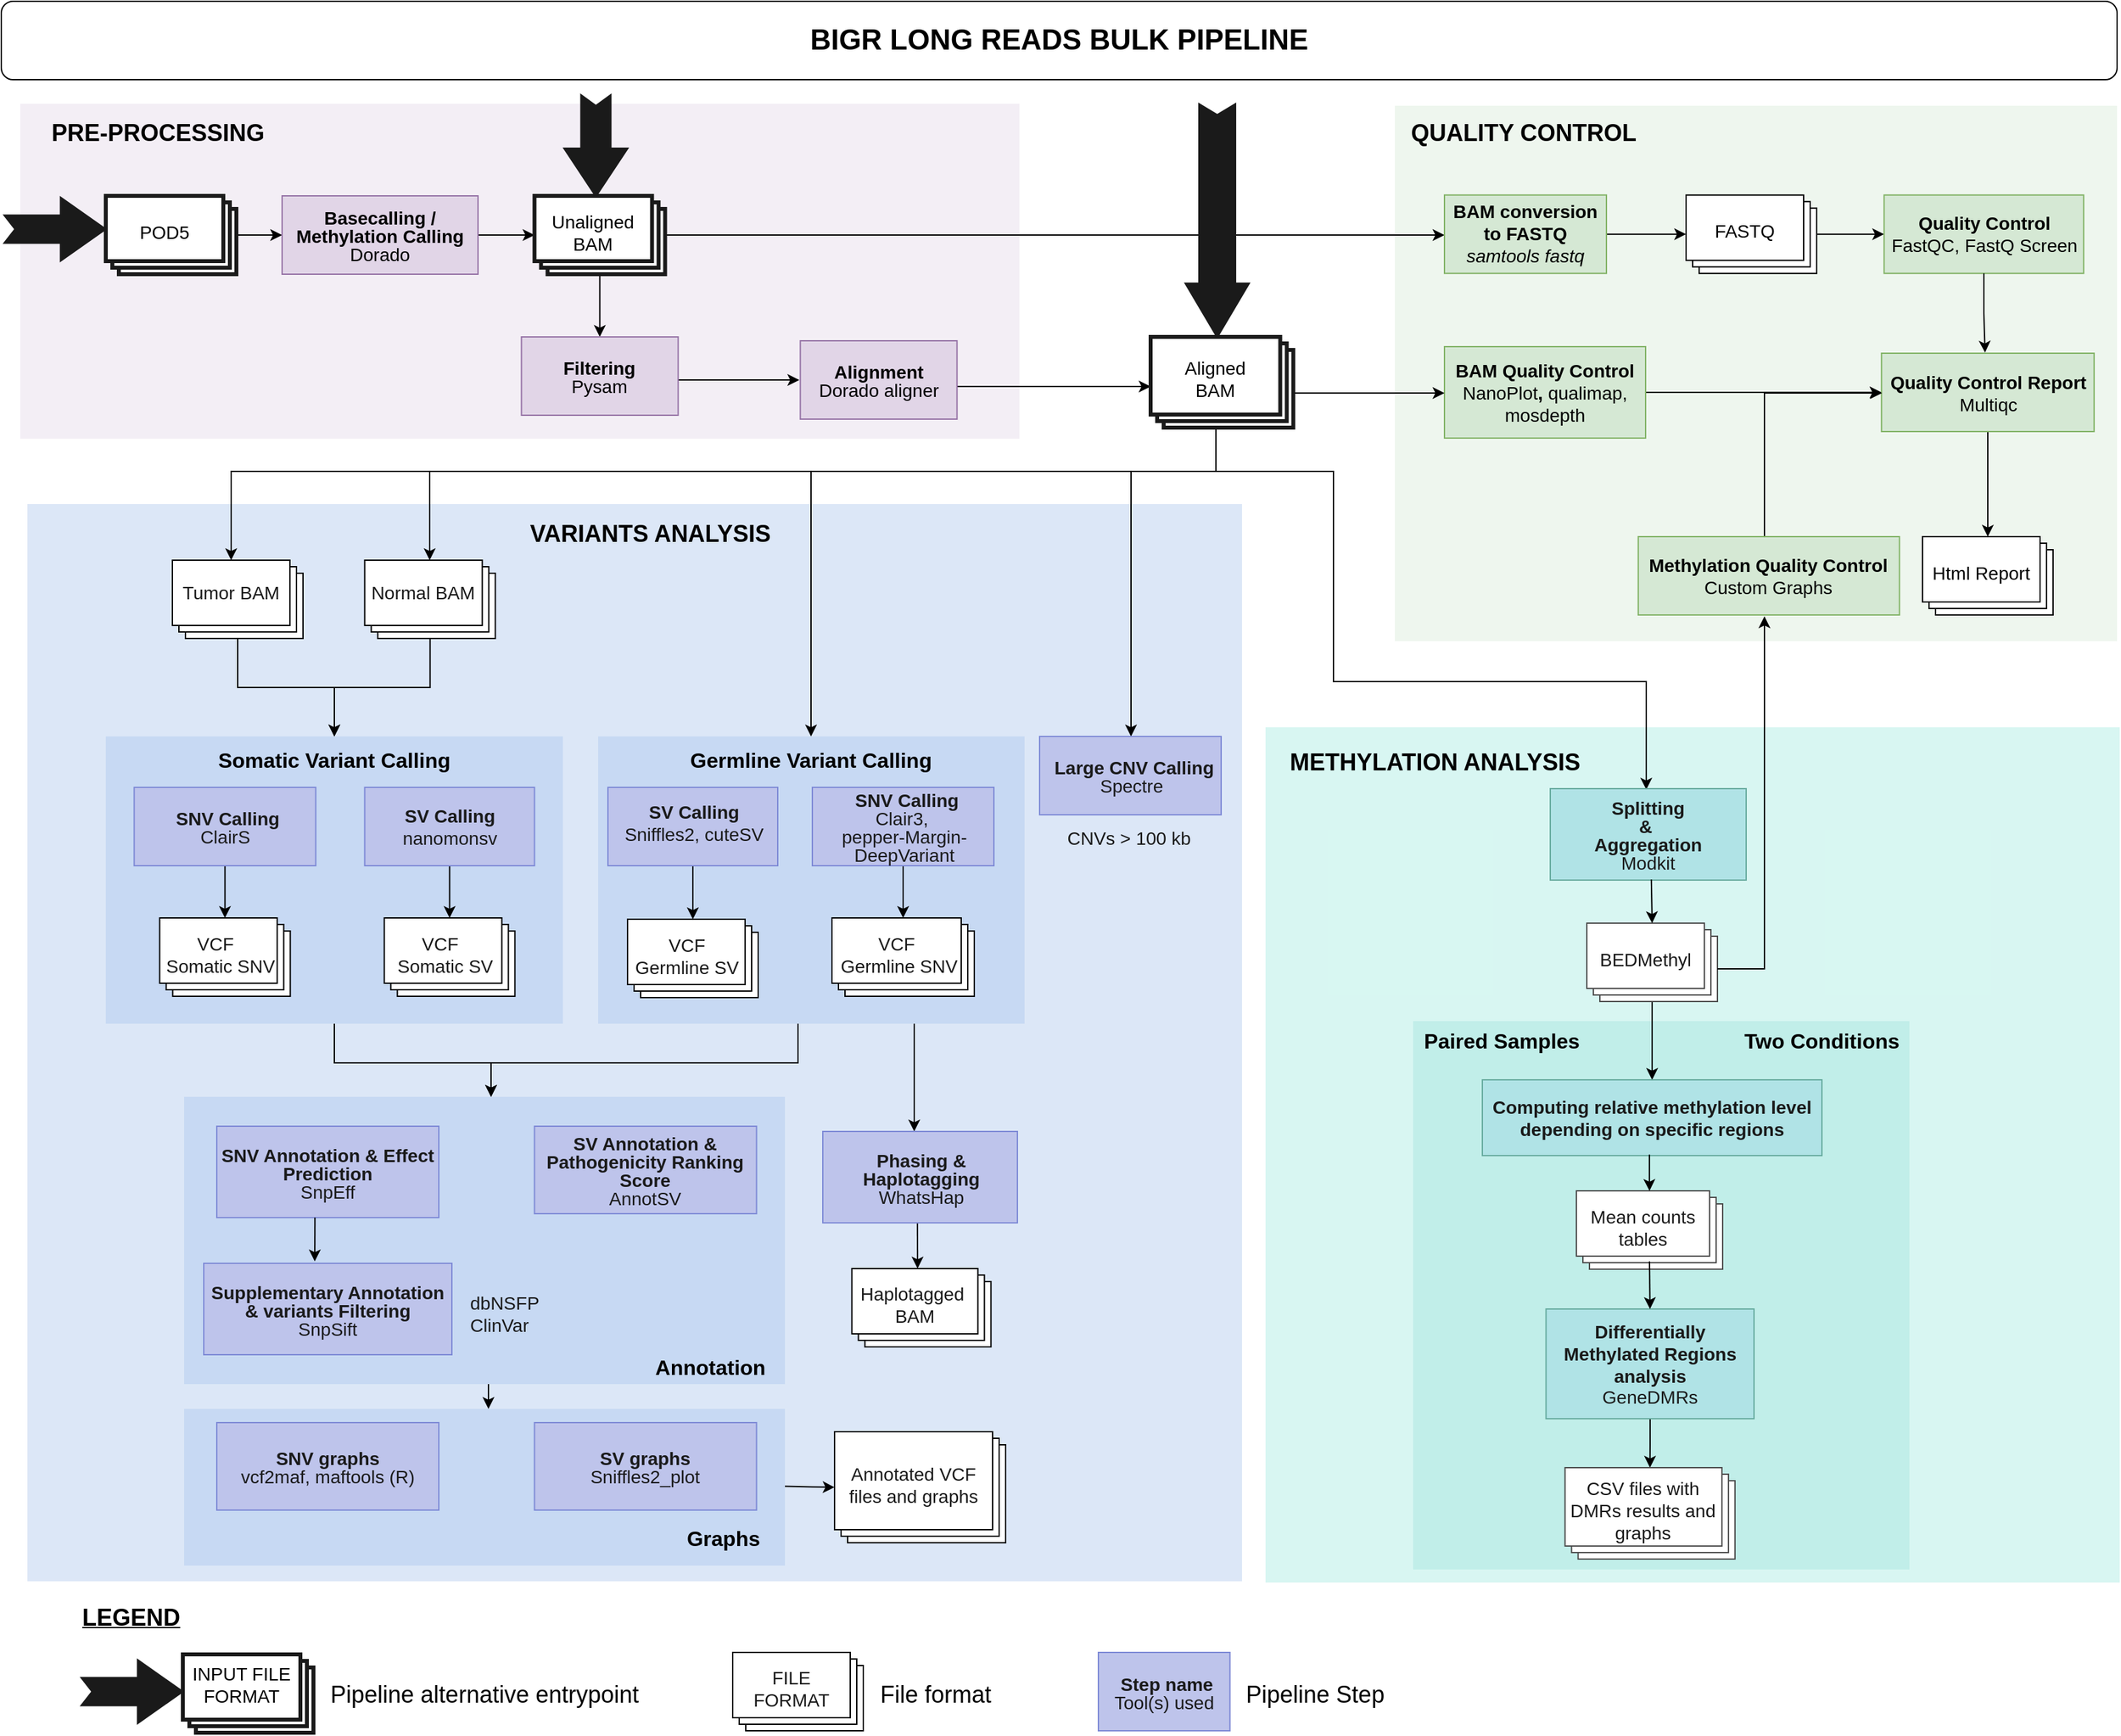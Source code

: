 <mxfile version="24.6.1" type="device">
  <diagram name="Page-1" id="v5BT3ppc99lddjZmeo0E">
    <mxGraphModel dx="2000" dy="1324" grid="1" gridSize="10" guides="1" tooltips="1" connect="1" arrows="1" fold="1" page="1" pageScale="1" pageWidth="827" pageHeight="1169" math="0" shadow="0">
      <root>
        <mxCell id="0" />
        <mxCell id="1" parent="0" />
        <mxCell id="f5diOmF-kt-5KAbiULR1-1" value="" style="rounded=0;whiteSpace=wrap;html=1;labelBackgroundColor=#D5E8D4;labelBorderColor=none;fillColor=#e1d5e7;strokeColor=none;fillStyle=solid;opacity=40;glass=0;shadow=0;fontSize=14;movable=1;resizable=1;rotatable=1;deletable=1;editable=1;locked=0;connectable=1;rotation=-90;" parent="1" vertex="1">
          <mxGeometry x="468.72" y="-145.77" width="256.6" height="765.04" as="geometry" />
        </mxCell>
        <mxCell id="f5diOmF-kt-5KAbiULR1-2" value="" style="rounded=0;whiteSpace=wrap;html=1;labelBackgroundColor=#D5E8D4;labelBorderColor=none;fillColor=#d5e8d4;strokeColor=none;fillStyle=solid;opacity=40;glass=0;shadow=0;fontSize=14;movable=1;resizable=1;rotatable=1;deletable=1;editable=1;locked=0;connectable=1;" parent="1" vertex="1">
          <mxGeometry x="1267" y="110" width="553" height="410" as="geometry" />
        </mxCell>
        <mxCell id="f5diOmF-kt-5KAbiULR1-3" value="" style="rounded=0;whiteSpace=wrap;html=1;labelBackgroundColor=#D5E8D4;labelBorderColor=none;fillColor=#b1eee5ff;gradientColor=none;strokeColor=none;fillStyle=solid;opacity=50;glass=0;shadow=0;fontSize=14;movable=1;resizable=1;rotatable=1;deletable=1;editable=1;locked=0;connectable=1;" parent="1" vertex="1">
          <mxGeometry x="1168" y="586" width="654" height="655" as="geometry" />
        </mxCell>
        <mxCell id="f5diOmF-kt-5KAbiULR1-4" value="" style="rounded=0;whiteSpace=wrap;html=1;labelBackgroundColor=#D5E8D4;labelBorderColor=none;fillColor=#9DE0D9;gradientColor=none;strokeColor=none;fillStyle=solid;opacity=40;glass=0;shadow=0;fontSize=14;movable=1;resizable=1;rotatable=1;deletable=1;editable=1;locked=0;connectable=1;" parent="1" vertex="1">
          <mxGeometry x="1281" y="811" width="380" height="420" as="geometry" />
        </mxCell>
        <mxCell id="f5diOmF-kt-5KAbiULR1-5" value="" style="rounded=0;whiteSpace=wrap;html=1;labelBackgroundColor=#D5E8D4;labelBorderColor=none;fillColor=#A9C4EB;gradientColor=none;strokeColor=none;fillStyle=solid;opacity=40;glass=0;shadow=0;fontSize=14;movable=1;resizable=1;rotatable=1;deletable=1;editable=1;locked=0;connectable=1;" parent="1" vertex="1">
          <mxGeometry x="220" y="415" width="930" height="825" as="geometry" />
        </mxCell>
        <mxCell id="f5diOmF-kt-5KAbiULR1-6" value="" style="edgeStyle=orthogonalEdgeStyle;rounded=0;orthogonalLoop=1;jettySize=auto;html=1;entryX=0.5;entryY=0;entryDx=0;entryDy=0;" parent="1" edge="1">
          <mxGeometry relative="1" as="geometry">
            <mxPoint x="573.0" y="1108" as="targetPoint" />
            <mxPoint x="573.0" y="1089" as="sourcePoint" />
          </mxGeometry>
        </mxCell>
        <mxCell id="f5diOmF-kt-5KAbiULR1-7" value="" style="rounded=0;whiteSpace=wrap;html=1;labelBackgroundColor=#D5E8D4;labelBorderColor=none;fillColor=#A9C4EB;gradientColor=none;strokeColor=none;fillStyle=solid;opacity=40;glass=0;shadow=0;fontSize=14;movable=1;resizable=1;rotatable=1;deletable=1;editable=1;locked=0;connectable=1;" parent="1" vertex="1">
          <mxGeometry x="340" y="869" width="460" height="220" as="geometry" />
        </mxCell>
        <mxCell id="f5diOmF-kt-5KAbiULR1-8" value="" style="edgeStyle=orthogonalEdgeStyle;rounded=0;orthogonalLoop=1;jettySize=auto;html=1;" parent="1" source="f5diOmF-kt-5KAbiULR1-10" target="f5diOmF-kt-5KAbiULR1-7" edge="1">
          <mxGeometry relative="1" as="geometry">
            <Array as="points">
              <mxPoint x="810" y="843" />
              <mxPoint x="575" y="843" />
            </Array>
          </mxGeometry>
        </mxCell>
        <mxCell id="f5diOmF-kt-5KAbiULR1-9" value="" style="edgeStyle=orthogonalEdgeStyle;rounded=0;orthogonalLoop=1;jettySize=auto;html=1;" parent="1" edge="1">
          <mxGeometry relative="1" as="geometry">
            <Array as="points">
              <mxPoint x="899" y="873" />
              <mxPoint x="899" y="873" />
            </Array>
            <mxPoint x="899.0" y="813" as="sourcePoint" />
            <mxPoint x="899.0" y="895.5" as="targetPoint" />
          </mxGeometry>
        </mxCell>
        <mxCell id="f5diOmF-kt-5KAbiULR1-10" value="" style="rounded=0;whiteSpace=wrap;html=1;labelBackgroundColor=#D5E8D4;labelBorderColor=none;fillColor=#A9C4EB;gradientColor=none;strokeColor=none;fillStyle=solid;opacity=40;glass=0;shadow=0;fontSize=14;movable=1;resizable=1;rotatable=1;deletable=1;editable=1;locked=0;connectable=1;" parent="1" vertex="1">
          <mxGeometry x="657" y="593" width="326.5" height="220" as="geometry" />
        </mxCell>
        <mxCell id="f5diOmF-kt-5KAbiULR1-11" value="" style="edgeStyle=orthogonalEdgeStyle;rounded=0;orthogonalLoop=1;jettySize=auto;html=1;" parent="1" source="f5diOmF-kt-5KAbiULR1-12" target="f5diOmF-kt-5KAbiULR1-7" edge="1">
          <mxGeometry relative="1" as="geometry">
            <Array as="points">
              <mxPoint x="455" y="843" />
              <mxPoint x="575" y="843" />
            </Array>
          </mxGeometry>
        </mxCell>
        <mxCell id="f5diOmF-kt-5KAbiULR1-12" value="" style="rounded=0;whiteSpace=wrap;html=1;labelBackgroundColor=#D5E8D4;labelBorderColor=none;fillColor=#A9C4EB;gradientColor=none;strokeColor=none;fillStyle=solid;opacity=40;glass=0;shadow=0;fontSize=14;movable=1;resizable=1;rotatable=1;deletable=1;editable=1;locked=0;connectable=1;" parent="1" vertex="1">
          <mxGeometry x="280" y="593" width="350" height="220" as="geometry" />
        </mxCell>
        <mxCell id="f5diOmF-kt-5KAbiULR1-13" value="" style="edgeStyle=orthogonalEdgeStyle;rounded=0;orthogonalLoop=1;jettySize=auto;html=1;" parent="1" source="f5diOmF-kt-5KAbiULR1-14" target="f5diOmF-kt-5KAbiULR1-18" edge="1">
          <mxGeometry relative="1" as="geometry" />
        </mxCell>
        <mxCell id="f5diOmF-kt-5KAbiULR1-14" value="&lt;div style=&quot;line-height: 100%; font-size: 14px;&quot;&gt;&lt;b style=&quot;font-size: 14px;&quot;&gt;&amp;nbsp;&lt;/b&gt;&lt;b style=&quot;background-color: initial; font-size: 14px;&quot;&gt;SNV Calling&lt;/b&gt;&lt;/div&gt;&lt;div style=&quot;line-height: 100%; font-size: 14px;&quot;&gt;Clair3,&amp;nbsp;&lt;/div&gt;&lt;div style=&quot;line-height: 100%; font-size: 14px;&quot;&gt;pepper-Margin-&lt;/div&gt;&lt;div style=&quot;line-height: 100%; font-size: 14px;&quot;&gt;DeepVariant&lt;/div&gt;" style="verticalLabelPosition=middle;verticalAlign=middle;html=1;shape=mxgraph.basic.rect;fillColor2=none;strokeWidth=1;size=20;indent=65.78;align=center;fontStyle=0;labelPosition=center;horizontal=1;spacing=0;spacingTop=0;fillColor=#BEC4EB;strokeColor=#7E8AD6;gradientColor=none;spacingBottom=0;fontColor=#1A1A1A;spacingLeft=0;spacingRight=0;fontSize=14;" parent="1" vertex="1">
          <mxGeometry x="821" y="632" width="139" height="60" as="geometry" />
        </mxCell>
        <mxCell id="f5diOmF-kt-5KAbiULR1-15" value="" style="edgeStyle=orthogonalEdgeStyle;rounded=0;orthogonalLoop=1;jettySize=auto;html=1;" parent="1" source="f5diOmF-kt-5KAbiULR1-16" target="f5diOmF-kt-5KAbiULR1-65" edge="1">
          <mxGeometry relative="1" as="geometry" />
        </mxCell>
        <mxCell id="f5diOmF-kt-5KAbiULR1-16" value="&lt;b style=&quot;font-size: 14px;&quot;&gt;SV Calling&lt;/b&gt;&lt;br style=&quot;font-size: 14px;&quot;&gt;&lt;div style=&quot;font-size: 14px;&quot;&gt;Sniffles2, cuteSV&lt;br style=&quot;font-size: 14px;&quot;&gt;&lt;/div&gt;&lt;p style=&quot;line-height: 120%; font-size: 14px;&quot;&gt;&lt;br style=&quot;font-size: 14px;&quot;&gt;&lt;/p&gt;" style="verticalLabelPosition=middle;verticalAlign=middle;html=1;shape=mxgraph.basic.rect;fillColor2=none;strokeWidth=1;size=20;indent=5;align=center;fontStyle=0;labelPosition=center;horizontal=1;spacing=2;spacingTop=40;fillColor=#BEC4EB;strokeColor=#7E8AD6;gradientColor=none;fontColor=#1A1A1A;fontSize=14;" parent="1" vertex="1">
          <mxGeometry x="664.5" y="632" width="130" height="60" as="geometry" />
        </mxCell>
        <mxCell id="SGbcWbmZrclR2duvIvgP-24" value="" style="edgeStyle=orthogonalEdgeStyle;rounded=0;orthogonalLoop=1;jettySize=auto;html=1;" edge="1" parent="1" source="f5diOmF-kt-5KAbiULR1-17" target="f5diOmF-kt-5KAbiULR1-118">
          <mxGeometry relative="1" as="geometry" />
        </mxCell>
        <mxCell id="f5diOmF-kt-5KAbiULR1-17" value="&lt;div style=&quot;line-height: 120%; font-size: 14px;&quot; align=&quot;center&quot;&gt;&lt;b style=&quot;font-size: 14px;&quot;&gt;BAM Quality Control &lt;/b&gt;&lt;span style=&quot;font-size: 14px;&quot;&gt;NanoPlot&lt;/span&gt;&lt;b style=&quot;font-size: 14px;&quot;&gt;,&amp;nbsp;&lt;/b&gt;&lt;span style=&quot;background-color: initial;&quot;&gt;qualimap,&lt;/span&gt;&lt;/div&gt;&lt;div style=&quot;line-height: 120%; font-size: 14px;&quot; align=&quot;center&quot;&gt;&lt;span style=&quot;background-color: initial;&quot;&gt;mosdepth&lt;/span&gt;&lt;/div&gt;" style="whiteSpace=wrap;html=1;spacing=0;spacingBottom=0;spacingRight=0;fillColor=#d5e8d4;align=center;strokeColor=#82b366;fontSize=14;" parent="1" vertex="1">
          <mxGeometry x="1305" y="294.5" width="154" height="70" as="geometry" />
        </mxCell>
        <mxCell id="f5diOmF-kt-5KAbiULR1-18" value="&amp;nbsp;VCF&amp;nbsp; &amp;nbsp;Germline SNV" style="verticalLabelPosition=middle;verticalAlign=middle;html=1;shape=mxgraph.basic.layered_rect;dx=10;outlineConnect=0;whiteSpace=wrap;labelPosition=center;align=center;spacing=2;spacingBottom=5;spacingRight=10;fontColor=#1A1A1A;fontSize=14;" parent="1" vertex="1">
          <mxGeometry x="836" y="732" width="109" height="60" as="geometry" />
        </mxCell>
        <mxCell id="f5diOmF-kt-5KAbiULR1-19" value="" style="edgeStyle=orthogonalEdgeStyle;rounded=0;orthogonalLoop=1;jettySize=auto;html=1;" parent="1" source="f5diOmF-kt-5KAbiULR1-20" target="f5diOmF-kt-5KAbiULR1-51" edge="1">
          <mxGeometry relative="1" as="geometry" />
        </mxCell>
        <mxCell id="f5diOmF-kt-5KAbiULR1-20" value="FASTQ" style="verticalLabelPosition=middle;verticalAlign=middle;html=1;shape=mxgraph.basic.layered_rect;dx=10;outlineConnect=0;whiteSpace=wrap;labelPosition=center;align=center;spacing=2;spacingBottom=5;spacingRight=10;fontSize=14;" parent="1" vertex="1">
          <mxGeometry x="1490" y="178.35" width="100" height="60" as="geometry" />
        </mxCell>
        <mxCell id="f5diOmF-kt-5KAbiULR1-21" value="" style="edgeStyle=orthogonalEdgeStyle;rounded=0;orthogonalLoop=1;jettySize=auto;html=1;" parent="1" source="f5diOmF-kt-5KAbiULR1-22" target="f5diOmF-kt-5KAbiULR1-24" edge="1">
          <mxGeometry relative="1" as="geometry" />
        </mxCell>
        <mxCell id="f5diOmF-kt-5KAbiULR1-22" value="POD5" style="verticalLabelPosition=middle;verticalAlign=middle;html=1;shape=mxgraph.basic.layered_rect;dx=10;outlineConnect=0;whiteSpace=wrap;labelPosition=center;align=center;spacing=2;spacingBottom=5;spacingRight=10;fontSize=14;strokeColor=#1A1A1A;strokeWidth=3;" parent="1" vertex="1">
          <mxGeometry x="280" y="179" width="100" height="60" as="geometry" />
        </mxCell>
        <mxCell id="f5diOmF-kt-5KAbiULR1-23" value="" style="edgeStyle=orthogonalEdgeStyle;rounded=0;orthogonalLoop=1;jettySize=auto;html=1;fontColor=#1A1A1A;fontSize=14;" parent="1" source="f5diOmF-kt-5KAbiULR1-24" target="f5diOmF-kt-5KAbiULR1-26" edge="1">
          <mxGeometry relative="1" as="geometry" />
        </mxCell>
        <mxCell id="f5diOmF-kt-5KAbiULR1-24" value="&lt;div style=&quot;line-height: 100%; font-size: 14px;&quot;&gt;&lt;b style=&quot;font-size: 14px;&quot;&gt;Basecalling / Methylation Calling&lt;/b&gt;&lt;/div&gt;&lt;div style=&quot;line-height: 100%; font-size: 14px;&quot;&gt;Dorado&lt;/div&gt;" style="whiteSpace=wrap;html=1;spacing=0;spacingBottom=0;spacingRight=0;fillColor=#e1d5e7;align=center;strokeColor=#9673a6;fontSize=14;" parent="1" vertex="1">
          <mxGeometry x="415" y="179" width="150" height="60" as="geometry" />
        </mxCell>
        <mxCell id="f5diOmF-kt-5KAbiULR1-25" value="" style="edgeStyle=orthogonalEdgeStyle;rounded=0;orthogonalLoop=1;jettySize=auto;html=1;fontColor=#1A1A1A;fontSize=14;" parent="1" source="f5diOmF-kt-5KAbiULR1-26" target="f5diOmF-kt-5KAbiULR1-28" edge="1">
          <mxGeometry relative="1" as="geometry" />
        </mxCell>
        <mxCell id="SGbcWbmZrclR2duvIvgP-34" value="" style="edgeStyle=orthogonalEdgeStyle;rounded=0;orthogonalLoop=1;jettySize=auto;html=1;" edge="1" parent="1" source="f5diOmF-kt-5KAbiULR1-26" target="f5diOmF-kt-5KAbiULR1-79">
          <mxGeometry relative="1" as="geometry">
            <Array as="points">
              <mxPoint x="1140" y="209" />
              <mxPoint x="1140" y="209" />
            </Array>
          </mxGeometry>
        </mxCell>
        <mxCell id="f5diOmF-kt-5KAbiULR1-26" value="Unaligned BAM" style="verticalLabelPosition=middle;verticalAlign=middle;html=1;shape=mxgraph.basic.layered_rect;dx=10;outlineConnect=0;whiteSpace=wrap;labelPosition=center;align=center;spacing=2;spacingBottom=5;spacingRight=10;fontSize=14;strokeColor=#1A1A1A;strokeWidth=3;" parent="1" vertex="1">
          <mxGeometry x="608.25" y="179" width="100" height="60" as="geometry" />
        </mxCell>
        <mxCell id="f5diOmF-kt-5KAbiULR1-27" value="" style="edgeStyle=orthogonalEdgeStyle;rounded=0;orthogonalLoop=1;jettySize=auto;html=1;fontSize=14;" parent="1" source="f5diOmF-kt-5KAbiULR1-28" target="f5diOmF-kt-5KAbiULR1-48" edge="1">
          <mxGeometry relative="1" as="geometry">
            <Array as="points">
              <mxPoint x="811" y="320" />
            </Array>
          </mxGeometry>
        </mxCell>
        <mxCell id="f5diOmF-kt-5KAbiULR1-28" value="&lt;div style=&quot;line-height: 100%; font-size: 14px;&quot;&gt;&lt;b style=&quot;font-size: 14px;&quot;&gt;Filtering&lt;/b&gt;&lt;/div&gt;&lt;div style=&quot;line-height: 100%; font-size: 14px;&quot;&gt;Pysam&lt;/div&gt;" style="whiteSpace=wrap;html=1;spacing=0;spacingBottom=0;spacingRight=0;fillColor=#e1d5e7;align=center;strokeColor=#9673a6;fontSize=14;" parent="1" vertex="1">
          <mxGeometry x="598.25" y="287" width="120" height="60" as="geometry" />
        </mxCell>
        <mxCell id="f5diOmF-kt-5KAbiULR1-29" value="" style="edgeStyle=orthogonalEdgeStyle;rounded=0;orthogonalLoop=1;jettySize=auto;html=1;fontColor=#1A1A1A;fontSize=14;entryX=0.49;entryY=0.01;entryDx=0;entryDy=0;entryPerimeter=0;exitX=0;exitY=0;exitDx=59.625;exitDy=69.5;exitPerimeter=0;" parent="1" source="f5diOmF-kt-5KAbiULR1-87" target="f5diOmF-kt-5KAbiULR1-101" edge="1">
          <mxGeometry relative="1" as="geometry">
            <Array as="points">
              <mxPoint x="1130" y="356" />
              <mxPoint x="1130" y="390" />
              <mxPoint x="1220" y="390" />
              <mxPoint x="1220" y="551" />
              <mxPoint x="1460" y="551" />
            </Array>
            <mxPoint x="1598" y="632" as="targetPoint" />
            <mxPoint x="1188" y="381" as="sourcePoint" />
          </mxGeometry>
        </mxCell>
        <mxCell id="f5diOmF-kt-5KAbiULR1-31" value="" style="edgeStyle=orthogonalEdgeStyle;rounded=0;orthogonalLoop=1;jettySize=auto;html=1;" parent="1" target="f5diOmF-kt-5KAbiULR1-10" edge="1">
          <mxGeometry relative="1" as="geometry">
            <Array as="points">
              <mxPoint x="1130" y="351" />
              <mxPoint x="1130" y="390" />
              <mxPoint x="820" y="390" />
            </Array>
            <mxPoint x="1140.75" y="351" as="sourcePoint" />
          </mxGeometry>
        </mxCell>
        <mxCell id="f5diOmF-kt-5KAbiULR1-32" value="" style="edgeStyle=orthogonalEdgeStyle;rounded=0;orthogonalLoop=1;jettySize=auto;html=1;" parent="1" target="f5diOmF-kt-5KAbiULR1-62" edge="1">
          <mxGeometry relative="1" as="geometry">
            <Array as="points">
              <mxPoint x="1130" y="351" />
              <mxPoint x="1130" y="390" />
              <mxPoint x="528" y="390" />
            </Array>
            <mxPoint x="1140.75" y="351" as="sourcePoint" />
          </mxGeometry>
        </mxCell>
        <mxCell id="f5diOmF-kt-5KAbiULR1-33" value="" style="edgeStyle=orthogonalEdgeStyle;rounded=0;orthogonalLoop=1;jettySize=auto;html=1;entryX=0;entryY=0;entryDx=45;entryDy=0;entryPerimeter=0;" parent="1" target="f5diOmF-kt-5KAbiULR1-60" edge="1">
          <mxGeometry relative="1" as="geometry">
            <mxPoint x="1140.75" y="351" as="sourcePoint" />
            <mxPoint x="360" y="451" as="targetPoint" />
            <Array as="points">
              <mxPoint x="1130" y="351" />
              <mxPoint x="1130" y="390" />
              <mxPoint x="376" y="390" />
            </Array>
          </mxGeometry>
        </mxCell>
        <mxCell id="f5diOmF-kt-5KAbiULR1-34" value="" style="edgeStyle=orthogonalEdgeStyle;rounded=0;orthogonalLoop=1;jettySize=auto;html=1;" parent="1" target="f5diOmF-kt-5KAbiULR1-73" edge="1">
          <mxGeometry relative="1" as="geometry">
            <Array as="points">
              <mxPoint x="1130" y="351" />
              <mxPoint x="1130" y="390" />
              <mxPoint x="1065" y="390" />
            </Array>
            <mxPoint x="1140.75" y="351" as="sourcePoint" />
          </mxGeometry>
        </mxCell>
        <mxCell id="f5diOmF-kt-5KAbiULR1-43" value="METHYLATION ANALYSIS" style="text;html=1;strokeColor=none;fillColor=none;align=right;verticalAlign=middle;whiteSpace=wrap;rounded=0;fontSize=18;fontStyle=1" parent="1" vertex="1">
          <mxGeometry x="1175" y="598" width="236.25" height="30" as="geometry" />
        </mxCell>
        <mxCell id="f5diOmF-kt-5KAbiULR1-44" value="&lt;span style=&quot;color: rgb(0, 0, 0); font-family: Helvetica; font-size: 18px; font-style: normal; font-variant-ligatures: normal; font-variant-caps: normal; font-weight: 700; letter-spacing: normal; orphans: 2; text-indent: 0px; text-transform: none; widows: 2; word-spacing: 0px; -webkit-text-stroke-width: 0px; text-decoration-thickness: initial; text-decoration-style: initial; text-decoration-color: initial; float: none; display: inline !important;&quot;&gt;VARIANTS ANALYSIS&lt;/span&gt;" style="text;whiteSpace=wrap;html=1;fontSize=18;align=center;labelBackgroundColor=none;" parent="1" vertex="1">
          <mxGeometry x="592" y="421" width="210" height="30" as="geometry" />
        </mxCell>
        <mxCell id="f5diOmF-kt-5KAbiULR1-46" value="&lt;div style=&quot;line-height: 100%; font-size: 14px;&quot;&gt;&lt;b style=&quot;background-color: initial; font-size: 14px;&quot;&gt;SNV Annotation &amp;amp; Effect Prediction&lt;/b&gt;&lt;/div&gt;&lt;div style=&quot;line-height: 100%; font-size: 14px;&quot;&gt;SnpEff&lt;/div&gt;" style="verticalLabelPosition=middle;verticalAlign=middle;html=1;shape=mxgraph.basic.rect;fillColor2=none;strokeWidth=1;size=20;indent=65.78;align=center;fontStyle=0;labelPosition=center;horizontal=1;spacing=0;spacingTop=0;fillColor=#BEC4EB;strokeColor=#7E8AD6;gradientColor=none;spacingBottom=0;fontColor=#1A1A1A;fontSize=14;whiteSpace=wrap;" parent="1" vertex="1">
          <mxGeometry x="365" y="891.5" width="170" height="70" as="geometry" />
        </mxCell>
        <mxCell id="SGbcWbmZrclR2duvIvgP-31" value="" style="edgeStyle=orthogonalEdgeStyle;rounded=0;orthogonalLoop=1;jettySize=auto;html=1;" edge="1" parent="1" source="f5diOmF-kt-5KAbiULR1-48" target="f5diOmF-kt-5KAbiULR1-87">
          <mxGeometry relative="1" as="geometry">
            <Array as="points">
              <mxPoint x="1070" y="325" />
              <mxPoint x="1070" y="325" />
            </Array>
          </mxGeometry>
        </mxCell>
        <mxCell id="f5diOmF-kt-5KAbiULR1-48" value="&lt;div style=&quot;line-height: 100%; font-size: 14px;&quot;&gt;&lt;div style=&quot;line-height: 14px;&quot;&gt;&lt;b&gt;Alignment&lt;/b&gt;&lt;/div&gt;&lt;div style=&quot;line-height: 14px;&quot;&gt;Dorado aligner&lt;/div&gt;&lt;/div&gt;" style="whiteSpace=wrap;html=1;spacing=0;spacingBottom=0;spacingRight=0;fillColor=#e1d5e7;align=center;strokeColor=#9673a6;fontSize=14;" parent="1" vertex="1">
          <mxGeometry x="811.77" y="290" width="120" height="60" as="geometry" />
        </mxCell>
        <mxCell id="f5diOmF-kt-5KAbiULR1-49" value="" style="edgeStyle=orthogonalEdgeStyle;rounded=0;orthogonalLoop=1;jettySize=auto;html=1;" parent="1" edge="1">
          <mxGeometry relative="1" as="geometry">
            <mxPoint x="901.455" y="965.5" as="sourcePoint" />
            <mxPoint x="901.565" y="1000.5" as="targetPoint" />
          </mxGeometry>
        </mxCell>
        <mxCell id="f5diOmF-kt-5KAbiULR1-50" value="&lt;div style=&quot;line-height: 100%; font-size: 14px;&quot;&gt;&lt;b style=&quot;font-size: 14px;&quot;&gt;Phasing &amp;amp;&lt;/b&gt;&lt;/div&gt;&lt;div style=&quot;line-height: 100%; font-size: 14px;&quot;&gt;&lt;b style=&quot;background-color: initial;&quot;&gt;Haplotagging&lt;/b&gt;&lt;/div&gt;&lt;div style=&quot;line-height: 100%; font-size: 14px;&quot;&gt;WhatsHap&lt;/div&gt;" style="verticalLabelPosition=middle;verticalAlign=middle;html=1;shape=mxgraph.basic.rect;fillColor2=none;strokeWidth=1;size=0;indent=65.78;align=center;fontStyle=0;labelPosition=center;horizontal=1;spacing=0;spacingTop=0;fillColor=#BEC4EB;strokeColor=#7E8AD6;gradientColor=none;spacingBottom=0;fontColor=#1A1A1A;spacingLeft=0;spacingRight=0;fontSize=14;" parent="1" vertex="1">
          <mxGeometry x="829" y="895.5" width="149" height="70" as="geometry" />
        </mxCell>
        <mxCell id="f5diOmF-kt-5KAbiULR1-51" value="&lt;div style=&quot;line-height: 120%; font-size: 14px;&quot; align=&quot;center&quot;&gt;&lt;b style=&quot;font-size: 14px;&quot;&gt;Quality Control&lt;/b&gt;&lt;/div&gt;&lt;div style=&quot;line-height: 120%; font-size: 14px;&quot; align=&quot;center&quot;&gt;FastQC, FastQ Screen&lt;/div&gt;" style="whiteSpace=wrap;html=1;spacing=0;spacingBottom=0;spacingRight=0;fillColor=#d5e8d4;align=center;strokeColor=#82b366;fontSize=14;" parent="1" vertex="1">
          <mxGeometry x="1641.63" y="178.35" width="152.75" height="60" as="geometry" />
        </mxCell>
        <mxCell id="f5diOmF-kt-5KAbiULR1-55" value="" style="edgeStyle=orthogonalEdgeStyle;rounded=0;orthogonalLoop=1;jettySize=auto;html=1;" parent="1" source="f5diOmF-kt-5KAbiULR1-56" target="f5diOmF-kt-5KAbiULR1-63" edge="1">
          <mxGeometry relative="1" as="geometry" />
        </mxCell>
        <mxCell id="f5diOmF-kt-5KAbiULR1-56" value="&lt;div style=&quot;line-height: 100%; font-size: 14px;&quot;&gt;&lt;b style=&quot;font-size: 14px;&quot;&gt;&amp;nbsp;&lt;/b&gt;&lt;b style=&quot;background-color: initial; font-size: 14px;&quot;&gt;SNV Calling&lt;/b&gt;&lt;/div&gt;&lt;div style=&quot;line-height: 100%; font-size: 14px;&quot;&gt;ClairS&lt;/div&gt;" style="verticalLabelPosition=middle;verticalAlign=middle;html=1;shape=mxgraph.basic.rect;fillColor2=none;strokeWidth=1;size=20;indent=65.78;align=center;fontStyle=0;labelPosition=center;horizontal=1;spacing=0;spacingTop=0;fillColor=#BEC4EB;strokeColor=#7E8AD6;gradientColor=none;spacingBottom=0;fontColor=#1A1A1A;spacingLeft=0;spacingRight=0;fontSize=14;" parent="1" vertex="1">
          <mxGeometry x="301.75" y="632" width="139" height="60" as="geometry" />
        </mxCell>
        <mxCell id="f5diOmF-kt-5KAbiULR1-57" value="&lt;div style=&quot;line-height: 100%; font-size: 14px;&quot;&gt;&lt;b style=&quot;background-color: initial; font-size: 14px;&quot;&gt;Supplementary Annotation &amp;amp; variants Filtering&lt;/b&gt;&lt;/div&gt;&lt;div style=&quot;line-height: 100%; font-size: 14px;&quot;&gt;SnpSift&lt;/div&gt;" style="verticalLabelPosition=middle;verticalAlign=middle;html=1;shape=mxgraph.basic.rect;fillColor2=none;strokeWidth=1;size=20;indent=65.78;align=center;fontStyle=0;labelPosition=center;horizontal=1;spacing=0;spacingTop=0;fillColor=#BEC4EB;strokeColor=#7E8AD6;gradientColor=none;spacingBottom=0;fontColor=#1A1A1A;fontSize=14;whiteSpace=wrap;" parent="1" vertex="1">
          <mxGeometry x="355" y="996.5" width="190" height="70" as="geometry" />
        </mxCell>
        <mxCell id="f5diOmF-kt-5KAbiULR1-58" value="&lt;div style=&quot;font-size: 14px;&quot;&gt;dbNSFP&lt;br&gt;&lt;/div&gt;&lt;div style=&quot;font-size: 14px;&quot;&gt;ClinVar&lt;/div&gt;" style="text;whiteSpace=wrap;html=1;fontColor=#1A1A1A;fontSize=14;align=left;" parent="1" vertex="1">
          <mxGeometry x="556.5" y="1011.5" width="136" height="40" as="geometry" />
        </mxCell>
        <mxCell id="f5diOmF-kt-5KAbiULR1-59" value="" style="edgeStyle=orthogonalEdgeStyle;rounded=0;orthogonalLoop=1;jettySize=auto;html=1;" parent="1" source="f5diOmF-kt-5KAbiULR1-60" target="f5diOmF-kt-5KAbiULR1-12" edge="1">
          <mxGeometry relative="1" as="geometry" />
        </mxCell>
        <mxCell id="f5diOmF-kt-5KAbiULR1-60" value="Tumor&amp;nbsp;&lt;span style=&quot;background-color: initial;&quot;&gt;BAM&lt;/span&gt;" style="verticalLabelPosition=middle;verticalAlign=middle;html=1;shape=mxgraph.basic.layered_rect;dx=10;outlineConnect=0;whiteSpace=wrap;labelPosition=center;align=center;spacing=2;spacingBottom=10;spacingRight=10;fontColor=#1A1A1A;fontSize=14;" parent="1" vertex="1">
          <mxGeometry x="331" y="458" width="100" height="60" as="geometry" />
        </mxCell>
        <mxCell id="f5diOmF-kt-5KAbiULR1-61" value="" style="edgeStyle=orthogonalEdgeStyle;rounded=0;orthogonalLoop=1;jettySize=auto;html=1;" parent="1" source="f5diOmF-kt-5KAbiULR1-62" target="f5diOmF-kt-5KAbiULR1-12" edge="1">
          <mxGeometry relative="1" as="geometry" />
        </mxCell>
        <mxCell id="f5diOmF-kt-5KAbiULR1-62" value="Normal&amp;nbsp;&lt;span style=&quot;background-color: initial;&quot;&gt;BAM&lt;/span&gt;" style="verticalLabelPosition=middle;verticalAlign=middle;html=1;shape=mxgraph.basic.layered_rect;dx=10;outlineConnect=0;whiteSpace=wrap;labelPosition=center;align=center;spacing=2;spacingBottom=10;spacingRight=10;fontColor=#1A1A1A;fontSize=14;" parent="1" vertex="1">
          <mxGeometry x="478.25" y="458" width="100" height="60" as="geometry" />
        </mxCell>
        <mxCell id="f5diOmF-kt-5KAbiULR1-63" value="VCF&amp;nbsp; &amp;nbsp;Somatic SNV" style="verticalLabelPosition=middle;verticalAlign=middle;html=1;shape=mxgraph.basic.layered_rect;dx=10;outlineConnect=0;whiteSpace=wrap;labelPosition=center;align=center;spacing=2;spacingBottom=5;spacingRight=10;fontColor=#1A1A1A;fontSize=14;" parent="1" vertex="1">
          <mxGeometry x="321.25" y="732" width="100" height="60" as="geometry" />
        </mxCell>
        <mxCell id="f5diOmF-kt-5KAbiULR1-64" value="VCF&amp;nbsp; &amp;nbsp;Somatic SV" style="verticalLabelPosition=middle;verticalAlign=middle;html=1;shape=mxgraph.basic.layered_rect;dx=10;outlineConnect=0;whiteSpace=wrap;labelPosition=center;align=center;spacing=2;spacingBottom=5;spacingRight=10;fontColor=#1A1A1A;fontSize=14;" parent="1" vertex="1">
          <mxGeometry x="493.25" y="732" width="100" height="60" as="geometry" />
        </mxCell>
        <mxCell id="f5diOmF-kt-5KAbiULR1-65" value="VCF Germline SV" style="verticalLabelPosition=middle;verticalAlign=middle;html=1;shape=mxgraph.basic.layered_rect;dx=10;outlineConnect=0;whiteSpace=wrap;labelPosition=center;align=center;spacing=2;spacingBottom=5;spacingRight=10;fontColor=#1A1A1A;fontSize=14;" parent="1" vertex="1">
          <mxGeometry x="679.5" y="733" width="100" height="60" as="geometry" />
        </mxCell>
        <mxCell id="f5diOmF-kt-5KAbiULR1-66" value="" style="edgeStyle=orthogonalEdgeStyle;rounded=0;orthogonalLoop=1;jettySize=auto;html=1;" parent="1" source="f5diOmF-kt-5KAbiULR1-67" target="f5diOmF-kt-5KAbiULR1-64" edge="1">
          <mxGeometry relative="1" as="geometry" />
        </mxCell>
        <mxCell id="f5diOmF-kt-5KAbiULR1-67" value="&lt;b style=&quot;font-size: 14px;&quot;&gt;SV Calling&lt;/b&gt;&lt;br style=&quot;font-size: 14px;&quot;&gt;&lt;div style=&quot;font-size: 14px;&quot;&gt;nanomonsv&lt;/div&gt;" style="verticalLabelPosition=middle;verticalAlign=middle;html=1;shape=mxgraph.basic.rect;fillColor2=none;strokeWidth=1;size=20;indent=5;align=center;fontStyle=0;labelPosition=center;horizontal=1;spacing=2;spacingTop=0;fillColor=#BEC4EB;strokeColor=#7E8AD6;gradientColor=none;fontColor=#1A1A1A;fontSize=14;" parent="1" vertex="1">
          <mxGeometry x="478.25" y="632" width="130" height="60" as="geometry" />
        </mxCell>
        <mxCell id="f5diOmF-kt-5KAbiULR1-68" value="&lt;div style=&quot;line-height: 100%; font-size: 14px;&quot;&gt;&lt;b style=&quot;background-color: initial; font-size: 14px;&quot;&gt;SV Annotation &amp;amp; Pathogenicity Ranking Score&lt;/b&gt;&lt;/div&gt;&lt;div style=&quot;line-height: 100%; font-size: 14px;&quot;&gt;AnnotSV&lt;/div&gt;" style="verticalLabelPosition=middle;verticalAlign=middle;html=1;shape=mxgraph.basic.rect;fillColor2=none;strokeWidth=1;size=20;indent=65.78;align=center;fontStyle=0;labelPosition=center;horizontal=1;spacing=0;spacingTop=0;fillColor=#BEC4EB;strokeColor=#7E8AD6;gradientColor=none;spacingBottom=0;fontColor=#1A1A1A;fontSize=14;whiteSpace=wrap;" parent="1" vertex="1">
          <mxGeometry x="608.25" y="891.5" width="170" height="67" as="geometry" />
        </mxCell>
        <mxCell id="f5diOmF-kt-5KAbiULR1-69" value="Somatic Variant Calling" style="text;html=1;align=center;verticalAlign=middle;whiteSpace=wrap;rounded=0;fontColor=default;fontStyle=1;fontSize=16;labelBackgroundColor=none;" parent="1" vertex="1">
          <mxGeometry x="365" y="596" width="180" height="30" as="geometry" />
        </mxCell>
        <mxCell id="f5diOmF-kt-5KAbiULR1-70" value="Germline Variant Calling" style="text;html=1;align=center;verticalAlign=middle;whiteSpace=wrap;rounded=0;fontColor=default;fontStyle=1;fontSize=16;labelBackgroundColor=none;movable=1;resizable=1;rotatable=1;deletable=1;editable=1;locked=0;connectable=1;" parent="1" vertex="1">
          <mxGeometry x="720.25" y="596" width="200" height="30" as="geometry" />
        </mxCell>
        <mxCell id="f5diOmF-kt-5KAbiULR1-71" value="&lt;div style=&quot;font-size: 14px;&quot;&gt;CNVs &amp;gt; 100 kb&lt;/div&gt;" style="text;whiteSpace=wrap;html=1;fontColor=#1A1A1A;fontSize=14;align=center;" parent="1" vertex="1">
          <mxGeometry x="995" y="656" width="137" height="40" as="geometry" />
        </mxCell>
        <mxCell id="f5diOmF-kt-5KAbiULR1-72" value="Haplotagged&amp;nbsp;&lt;div&gt;BAM&lt;/div&gt;" style="verticalLabelPosition=middle;verticalAlign=middle;html=1;shape=mxgraph.basic.layered_rect;dx=10;outlineConnect=0;whiteSpace=wrap;labelPosition=center;align=center;spacing=2;spacingBottom=5;spacingRight=10;fontColor=#1A1A1A;fontSize=14;" parent="1" vertex="1">
          <mxGeometry x="851.25" y="1000.5" width="106.5" height="60" as="geometry" />
        </mxCell>
        <mxCell id="f5diOmF-kt-5KAbiULR1-73" value="&lt;div style=&quot;line-height: 100%; font-size: 14px;&quot;&gt;&lt;b style=&quot;font-size: 14px;&quot;&gt;&amp;nbsp;Large C&lt;/b&gt;&lt;b style=&quot;background-color: initial; font-size: 14px;&quot;&gt;NV Calling&lt;/b&gt;&lt;/div&gt;&lt;div style=&quot;line-height: 100%; font-size: 14px;&quot;&gt;Spectre&lt;/div&gt;" style="verticalLabelPosition=middle;verticalAlign=middle;html=1;shape=mxgraph.basic.rect;fillColor2=none;strokeWidth=1;size=20;indent=65.78;align=center;fontStyle=0;labelPosition=center;horizontal=1;spacing=0;spacingTop=0;fillColor=#BEC4EB;strokeColor=#7E8AD6;gradientColor=none;spacingBottom=0;fontColor=#1A1A1A;spacingLeft=0;spacingRight=0;fontSize=14;" parent="1" vertex="1">
          <mxGeometry x="995" y="593" width="139" height="60" as="geometry" />
        </mxCell>
        <mxCell id="f5diOmF-kt-5KAbiULR1-75" value="" style="rounded=0;whiteSpace=wrap;html=1;labelBackgroundColor=#D5E8D4;labelBorderColor=none;fillColor=#A9C4EB;gradientColor=none;strokeColor=none;fillStyle=solid;opacity=40;glass=0;shadow=0;fontSize=14;movable=1;resizable=1;rotatable=1;deletable=1;editable=1;locked=0;connectable=1;" parent="1" vertex="1">
          <mxGeometry x="340" y="1108" width="460" height="120" as="geometry" />
        </mxCell>
        <mxCell id="f5diOmF-kt-5KAbiULR1-76" value="&lt;div style=&quot;line-height: 100%; font-size: 14px;&quot;&gt;&lt;b style=&quot;background-color: initial; font-size: 14px;&quot;&gt;SV graphs&lt;/b&gt;&lt;/div&gt;&lt;div style=&quot;line-height: 100%; font-size: 14px;&quot;&gt;Sniffles2_plot&lt;/div&gt;" style="verticalLabelPosition=middle;verticalAlign=middle;html=1;shape=mxgraph.basic.rect;fillColor2=none;strokeWidth=1;size=20;indent=65.78;align=center;fontStyle=0;labelPosition=center;horizontal=1;spacing=0;spacingTop=0;fillColor=#BEC4EB;strokeColor=#7E8AD6;gradientColor=none;spacingBottom=0;fontColor=#1A1A1A;fontSize=14;whiteSpace=wrap;" parent="1" vertex="1">
          <mxGeometry x="608.25" y="1118.5" width="170" height="67" as="geometry" />
        </mxCell>
        <mxCell id="f5diOmF-kt-5KAbiULR1-77" value="&lt;div style=&quot;line-height: 100%; font-size: 14px;&quot;&gt;&lt;b&gt;SNV graphs&lt;/b&gt;&lt;/div&gt;&lt;div style=&quot;line-height: 100%; font-size: 14px;&quot;&gt;vcf2maf, maftools (R)&lt;/div&gt;" style="verticalLabelPosition=middle;verticalAlign=middle;html=1;shape=mxgraph.basic.rect;fillColor2=none;strokeWidth=1;size=20;indent=65.78;align=center;fontStyle=0;labelPosition=center;horizontal=1;spacing=0;spacingTop=0;fillColor=#BEC4EB;strokeColor=#7E8AD6;gradientColor=none;spacingBottom=0;fontColor=#1A1A1A;fontSize=14;whiteSpace=wrap;" parent="1" vertex="1">
          <mxGeometry x="365" y="1118.5" width="170" height="67" as="geometry" />
        </mxCell>
        <mxCell id="f5diOmF-kt-5KAbiULR1-78" value="" style="edgeStyle=orthogonalEdgeStyle;rounded=0;orthogonalLoop=1;jettySize=auto;html=1;" parent="1" source="f5diOmF-kt-5KAbiULR1-79" target="f5diOmF-kt-5KAbiULR1-20" edge="1">
          <mxGeometry relative="1" as="geometry" />
        </mxCell>
        <mxCell id="f5diOmF-kt-5KAbiULR1-79" value="&lt;div style=&quot;line-height: 120%; font-size: 14px;&quot; align=&quot;center&quot;&gt;&lt;b&gt;BAM conversion to FASTQ&lt;/b&gt;&lt;/div&gt;&lt;div style=&quot;line-height: 120%; font-size: 14px;&quot; align=&quot;center&quot;&gt;&lt;i&gt;samtools fastq&lt;/i&gt;&lt;/div&gt;" style="whiteSpace=wrap;html=1;spacing=0;spacingBottom=0;spacingRight=0;fillColor=#d5e8d4;align=center;strokeColor=#82b366;fontSize=14;" parent="1" vertex="1">
          <mxGeometry x="1305" y="178.35" width="124" height="60" as="geometry" />
        </mxCell>
        <mxCell id="f5diOmF-kt-5KAbiULR1-80" value="Annotation" style="text;html=1;align=center;verticalAlign=middle;whiteSpace=wrap;rounded=0;fontColor=default;fontStyle=1;fontSize=16;labelBackgroundColor=none;" parent="1" vertex="1">
          <mxGeometry x="652.5" y="1060.5" width="180" height="30" as="geometry" />
        </mxCell>
        <mxCell id="f5diOmF-kt-5KAbiULR1-81" value="Graphs" style="text;html=1;align=right;verticalAlign=middle;whiteSpace=wrap;rounded=0;fontColor=default;fontStyle=1;fontSize=16;labelBackgroundColor=none;" parent="1" vertex="1">
          <mxGeometry x="603.25" y="1192" width="180" height="30" as="geometry" />
        </mxCell>
        <mxCell id="f5diOmF-kt-5KAbiULR1-82" value="QUALITY CONTROL" style="text;html=1;align=right;verticalAlign=middle;whiteSpace=wrap;rounded=0;fontColor=default;fontStyle=1;fontSize=18;labelBackgroundColor=none;movable=1;resizable=1;rotatable=1;deletable=1;editable=1;locked=0;connectable=1;" parent="1" vertex="1">
          <mxGeometry x="1240.62" y="116" width="212.75" height="30" as="geometry" />
        </mxCell>
        <mxCell id="f5diOmF-kt-5KAbiULR1-83" value="PRE-PROCESSING" style="text;html=1;align=center;verticalAlign=middle;whiteSpace=wrap;rounded=0;fontColor=default;fontStyle=1;fontSize=18;labelBackgroundColor=none;movable=1;resizable=1;rotatable=1;deletable=1;editable=1;locked=0;connectable=1;" parent="1" vertex="1">
          <mxGeometry x="220" y="116" width="200" height="30" as="geometry" />
        </mxCell>
        <mxCell id="f5diOmF-kt-5KAbiULR1-85" value="Annotated VCF files and graphs" style="verticalLabelPosition=middle;verticalAlign=middle;html=1;shape=mxgraph.basic.layered_rect;dx=10;outlineConnect=0;whiteSpace=wrap;labelPosition=center;align=center;spacing=2;spacingBottom=5;spacingRight=10;fontColor=#1A1A1A;fontSize=14;" parent="1" vertex="1">
          <mxGeometry x="838" y="1125.5" width="131" height="85" as="geometry" />
        </mxCell>
        <mxCell id="f5diOmF-kt-5KAbiULR1-86" value="&lt;span style=&quot;font-size: 22px; font-weight: 700;&quot;&gt;BIGR LONG READS BULK PIPELINE&lt;/span&gt;" style="rounded=1;whiteSpace=wrap;html=1;" parent="1" vertex="1">
          <mxGeometry x="200" y="30" width="1620" height="60" as="geometry" />
        </mxCell>
        <mxCell id="SGbcWbmZrclR2duvIvgP-23" value="" style="edgeStyle=orthogonalEdgeStyle;rounded=0;orthogonalLoop=1;jettySize=auto;html=1;" edge="1" parent="1" source="f5diOmF-kt-5KAbiULR1-87" target="f5diOmF-kt-5KAbiULR1-17">
          <mxGeometry relative="1" as="geometry">
            <Array as="points">
              <mxPoint x="1280" y="330" />
              <mxPoint x="1280" y="330" />
            </Array>
          </mxGeometry>
        </mxCell>
        <mxCell id="f5diOmF-kt-5KAbiULR1-87" value="Aligned&lt;div&gt;BAM&lt;/div&gt;" style="verticalLabelPosition=middle;verticalAlign=middle;html=1;shape=mxgraph.basic.layered_rect;dx=10;outlineConnect=0;whiteSpace=wrap;labelPosition=center;align=center;spacing=2;spacingBottom=5;spacingRight=10;fontSize=14;strokeWidth=3;strokeColor=#1A1A1A;" parent="1" vertex="1">
          <mxGeometry x="1080" y="287" width="109.25" height="69.5" as="geometry" />
        </mxCell>
        <mxCell id="f5diOmF-kt-5KAbiULR1-101" value="&lt;div style=&quot;line-height: 100%; font-size: 14px;&quot;&gt;&lt;b style=&quot;font-size: 14px;&quot;&gt;Splitting&lt;/b&gt;&lt;/div&gt;&lt;div style=&quot;line-height: 100%; font-size: 14px;&quot;&gt;&lt;b style=&quot;font-size: 14px;&quot;&gt;&amp;amp;&amp;nbsp;&lt;/b&gt;&lt;/div&gt;&lt;div style=&quot;line-height: 100%; font-size: 14px;&quot;&gt;&lt;b style=&quot;font-size: 14px;&quot;&gt;Aggregation&lt;/b&gt;&lt;/div&gt;&lt;div style=&quot;line-height: 100%; font-size: 14px;&quot;&gt;Modkit&lt;/div&gt;" style="whiteSpace=wrap;html=1;spacing=0;spacingBottom=0;spacingRight=0;fillColor=#B0E3E6;align=center;strokeColor=#67AB9F;fontColor=#1A1A1A;fontSize=14;" parent="1" vertex="1">
          <mxGeometry x="1386" y="633" width="150" height="70" as="geometry" />
        </mxCell>
        <mxCell id="f5diOmF-kt-5KAbiULR1-102" value="" style="edgeStyle=orthogonalEdgeStyle;rounded=0;orthogonalLoop=1;jettySize=auto;html=1;entryX=0.5;entryY=0;entryDx=0;entryDy=0;" parent="1" source="f5diOmF-kt-5KAbiULR1-103" target="f5diOmF-kt-5KAbiULR1-104" edge="1">
          <mxGeometry relative="1" as="geometry">
            <Array as="points" />
            <mxPoint x="1465" y="796" as="sourcePoint" />
            <mxPoint x="1471" y="828" as="targetPoint" />
          </mxGeometry>
        </mxCell>
        <mxCell id="f5diOmF-kt-5KAbiULR1-103" value="BEDMethyl" style="verticalLabelPosition=middle;verticalAlign=middle;html=1;shape=mxgraph.basic.layered_rect;dx=10;outlineConnect=0;whiteSpace=wrap;labelPosition=center;align=center;spacing=2;spacingBottom=5;spacingRight=10;strokeColor=#4D4D4D;fontColor=#1A1A1A;fontSize=14;" parent="1" vertex="1">
          <mxGeometry x="1414" y="736" width="100" height="60" as="geometry" />
        </mxCell>
        <mxCell id="f5diOmF-kt-5KAbiULR1-104" value="Computing relative methylation level depending on specific regions" style="whiteSpace=wrap;html=1;spacing=0;spacingBottom=0;spacingRight=0;fillColor=#B0E3E6;align=center;strokeColor=#67AB9F;fontColor=#1A1A1A;fontSize=14;fontStyle=1" parent="1" vertex="1">
          <mxGeometry x="1334" y="856" width="260" height="58" as="geometry" />
        </mxCell>
        <mxCell id="f5diOmF-kt-5KAbiULR1-105" value="" style="edgeStyle=orthogonalEdgeStyle;rounded=0;orthogonalLoop=1;jettySize=auto;html=1;" parent="1" source="f5diOmF-kt-5KAbiULR1-106" target="f5diOmF-kt-5KAbiULR1-107" edge="1">
          <mxGeometry relative="1" as="geometry" />
        </mxCell>
        <mxCell id="f5diOmF-kt-5KAbiULR1-106" value="Differentially Methylated Regions analysis&lt;div&gt;&lt;span style=&quot;font-weight: normal;&quot;&gt;GeneDMRs&lt;/span&gt;&lt;/div&gt;" style="whiteSpace=wrap;html=1;spacing=0;spacingBottom=0;spacingRight=0;fillColor=#B0E3E6;align=center;strokeColor=#67AB9F;fontColor=#1A1A1A;fontSize=14;fontStyle=1" parent="1" vertex="1">
          <mxGeometry x="1382.75" y="1031.5" width="159.25" height="84" as="geometry" />
        </mxCell>
        <mxCell id="f5diOmF-kt-5KAbiULR1-107" value="CSV files with DMRs results and graphs" style="verticalLabelPosition=middle;verticalAlign=middle;html=1;shape=mxgraph.basic.layered_rect;dx=10;outlineConnect=0;whiteSpace=wrap;labelPosition=center;align=center;spacing=2;spacingBottom=5;spacingRight=10;strokeColor=#4D4D4D;fontColor=#1A1A1A;fontSize=14;" parent="1" vertex="1">
          <mxGeometry x="1397.31" y="1153" width="130.13" height="70" as="geometry" />
        </mxCell>
        <mxCell id="f5diOmF-kt-5KAbiULR1-108" value="Mean counts tables" style="verticalLabelPosition=middle;verticalAlign=middle;html=1;shape=mxgraph.basic.layered_rect;dx=10;outlineConnect=0;whiteSpace=wrap;labelPosition=center;align=center;spacing=2;spacingBottom=5;spacingRight=10;strokeColor=#4D4D4D;fontColor=#1A1A1A;fontSize=14;" parent="1" vertex="1">
          <mxGeometry x="1406" y="941" width="112" height="60" as="geometry" />
        </mxCell>
        <mxCell id="f5diOmF-kt-5KAbiULR1-109" value="" style="edgeStyle=orthogonalEdgeStyle;rounded=0;orthogonalLoop=1;jettySize=auto;html=1;exitX=0.516;exitY=0.993;exitDx=0;exitDy=0;exitPerimeter=0;" parent="1" source="f5diOmF-kt-5KAbiULR1-101" edge="1">
          <mxGeometry relative="1" as="geometry">
            <Array as="points">
              <mxPoint x="1464" y="703" />
            </Array>
            <mxPoint x="1464" y="704" as="sourcePoint" />
            <mxPoint x="1464" y="736" as="targetPoint" />
          </mxGeometry>
        </mxCell>
        <mxCell id="f5diOmF-kt-5KAbiULR1-110" value="" style="edgeStyle=orthogonalEdgeStyle;rounded=0;orthogonalLoop=1;jettySize=auto;html=1;exitX=0.492;exitY=0.987;exitDx=0;exitDy=0;exitPerimeter=0;" parent="1" source="f5diOmF-kt-5KAbiULR1-104" target="f5diOmF-kt-5KAbiULR1-108" edge="1">
          <mxGeometry relative="1" as="geometry">
            <Array as="points" />
            <mxPoint x="1471" y="887" as="sourcePoint" />
            <mxPoint x="1462" y="912" as="targetPoint" />
          </mxGeometry>
        </mxCell>
        <mxCell id="f5diOmF-kt-5KAbiULR1-111" value="" style="edgeStyle=orthogonalEdgeStyle;rounded=0;orthogonalLoop=1;jettySize=auto;html=1;exitX=0.5;exitY=0.9;exitDx=0;exitDy=0;exitPerimeter=0;entryX=0.5;entryY=0;entryDx=0;entryDy=0;" parent="1" source="f5diOmF-kt-5KAbiULR1-108" target="f5diOmF-kt-5KAbiULR1-106" edge="1">
          <mxGeometry relative="1" as="geometry">
            <Array as="points" />
            <mxPoint x="1462" y="977" as="sourcePoint" />
            <mxPoint x="1462" y="1010" as="targetPoint" />
          </mxGeometry>
        </mxCell>
        <mxCell id="f5diOmF-kt-5KAbiULR1-113" value="Paired Samples" style="text;html=1;align=center;verticalAlign=middle;whiteSpace=wrap;rounded=0;fontColor=default;fontStyle=1;fontSize=16;labelBackgroundColor=none;movable=1;resizable=1;rotatable=1;deletable=1;editable=1;locked=0;connectable=1;" parent="1" vertex="1">
          <mxGeometry x="1284" y="811" width="130" height="30" as="geometry" />
        </mxCell>
        <mxCell id="f5diOmF-kt-5KAbiULR1-114" value="Two Conditions" style="text;html=1;align=center;verticalAlign=middle;whiteSpace=wrap;rounded=0;fontColor=default;fontStyle=1;fontSize=16;labelBackgroundColor=none;movable=1;resizable=1;rotatable=1;deletable=1;editable=1;locked=0;connectable=1;" parent="1" vertex="1">
          <mxGeometry x="1531" y="811" width="126" height="30" as="geometry" />
        </mxCell>
        <mxCell id="SGbcWbmZrclR2duvIvgP-25" value="" style="edgeStyle=orthogonalEdgeStyle;rounded=0;orthogonalLoop=1;jettySize=auto;html=1;" edge="1" parent="1" source="f5diOmF-kt-5KAbiULR1-118" target="f5diOmF-kt-5KAbiULR1-129">
          <mxGeometry relative="1" as="geometry" />
        </mxCell>
        <mxCell id="f5diOmF-kt-5KAbiULR1-118" value="&lt;div style=&quot;line-height: 120%; font-size: 14px;&quot; align=&quot;center&quot;&gt;&lt;b style=&quot;font-size: 14px;&quot;&gt;Quality Control Report&lt;br&gt;&lt;/b&gt;&lt;/div&gt;&lt;div style=&quot;line-height: 120%; font-size: 14px;&quot; align=&quot;center&quot;&gt;Multiqc&lt;/div&gt;" style="whiteSpace=wrap;html=1;spacing=0;spacingBottom=0;spacingRight=0;fillColor=#d5e8d4;align=center;strokeColor=#82b366;fontSize=14;" parent="1" vertex="1">
          <mxGeometry x="1639.64" y="299.5" width="162.75" height="60" as="geometry" />
        </mxCell>
        <mxCell id="f5diOmF-kt-5KAbiULR1-120" value="" style="edgeStyle=orthogonalEdgeStyle;rounded=0;orthogonalLoop=1;jettySize=auto;html=1;exitX=0.5;exitY=1;exitDx=0;exitDy=0;entryX=0.487;entryY=-0.008;entryDx=0;entryDy=0;entryPerimeter=0;" parent="1" source="f5diOmF-kt-5KAbiULR1-51" target="f5diOmF-kt-5KAbiULR1-118" edge="1">
          <mxGeometry relative="1" as="geometry">
            <mxPoint x="1711" y="228" as="sourcePoint" />
            <mxPoint x="1677" y="270" as="targetPoint" />
          </mxGeometry>
        </mxCell>
        <mxCell id="SGbcWbmZrclR2duvIvgP-33" value="" style="edgeStyle=orthogonalEdgeStyle;rounded=0;orthogonalLoop=1;jettySize=auto;html=1;" edge="1" parent="1" source="f5diOmF-kt-5KAbiULR1-123">
          <mxGeometry relative="1" as="geometry">
            <mxPoint x="1640" y="330" as="targetPoint" />
            <Array as="points">
              <mxPoint x="1550" y="330" />
            </Array>
          </mxGeometry>
        </mxCell>
        <mxCell id="f5diOmF-kt-5KAbiULR1-123" value="&lt;div&gt;&lt;b&gt;Methylation Quality Control&lt;/b&gt;&lt;/div&gt;Custom Graphs" style="whiteSpace=wrap;html=1;spacing=0;spacingBottom=0;spacingRight=0;fillColor=#d5e8d4;align=center;strokeColor=#82b366;fontSize=14;" parent="1" vertex="1">
          <mxGeometry x="1453.37" y="440" width="200" height="60" as="geometry" />
        </mxCell>
        <mxCell id="f5diOmF-kt-5KAbiULR1-125" value="" style="edgeStyle=orthogonalEdgeStyle;rounded=0;orthogonalLoop=1;jettySize=auto;html=1;exitX=0;exitY=0;exitDx=100;exitDy=35;exitPerimeter=0;" parent="1" source="f5diOmF-kt-5KAbiULR1-103" edge="1">
          <mxGeometry relative="1" as="geometry">
            <mxPoint x="1745" y="431" as="sourcePoint" />
            <mxPoint x="1550" y="501" as="targetPoint" />
            <Array as="points">
              <mxPoint x="1550" y="771" />
              <mxPoint x="1550" y="501" />
            </Array>
          </mxGeometry>
        </mxCell>
        <mxCell id="f5diOmF-kt-5KAbiULR1-129" value="Html Report" style="verticalLabelPosition=middle;verticalAlign=middle;html=1;shape=mxgraph.basic.layered_rect;dx=10;outlineConnect=0;whiteSpace=wrap;labelPosition=center;align=center;spacing=2;spacingBottom=5;spacingRight=10;fontSize=14;" parent="1" vertex="1">
          <mxGeometry x="1671.01" y="440" width="100" height="60" as="geometry" />
        </mxCell>
        <mxCell id="j5wLVgMbEqWTkiokthjQ-2" value="" style="edgeStyle=orthogonalEdgeStyle;rounded=0;orthogonalLoop=1;jettySize=auto;html=1;entryX=0.5;entryY=0;entryDx=0;entryDy=0;exitX=0.442;exitY=1;exitDx=0;exitDy=0;exitPerimeter=0;" parent="1" source="f5diOmF-kt-5KAbiULR1-46" edge="1">
          <mxGeometry relative="1" as="geometry">
            <mxPoint x="440.0" y="995" as="targetPoint" />
            <mxPoint x="440.0" y="976" as="sourcePoint" />
          </mxGeometry>
        </mxCell>
        <mxCell id="j5wLVgMbEqWTkiokthjQ-6" value="" style="edgeStyle=orthogonalEdgeStyle;rounded=0;orthogonalLoop=1;jettySize=auto;html=1;exitX=1;exitY=0.5;exitDx=0;exitDy=0;" parent="1" target="f5diOmF-kt-5KAbiULR1-85" edge="1">
          <mxGeometry relative="1" as="geometry">
            <mxPoint x="838" y="1168.75" as="targetPoint" />
            <mxPoint x="800" y="1167.25" as="sourcePoint" />
            <Array as="points" />
          </mxGeometry>
        </mxCell>
        <mxCell id="SGbcWbmZrclR2duvIvgP-6" value="" style="html=1;shadow=0;dashed=0;align=center;verticalAlign=middle;shape=mxgraph.arrows2.arrow;dy=0.56;dx=36.2;notch=8.8;strokeWidth=3;strokeColor=none;fillColor=#1A1A1A;" vertex="1" parent="1">
          <mxGeometry x="201" y="179" width="80" height="51" as="geometry" />
        </mxCell>
        <mxCell id="SGbcWbmZrclR2duvIvgP-11" value="" style="html=1;shadow=0;dashed=0;align=center;verticalAlign=middle;shape=mxgraph.arrows2.arrow;dy=0.53;dx=38.5;notch=8.8;strokeWidth=3;strokeColor=none;fillColor=#1A1A1A;rotation=90;" vertex="1" parent="1">
          <mxGeometry x="615.25" y="115" width="80" height="51" as="geometry" />
        </mxCell>
        <mxCell id="SGbcWbmZrclR2duvIvgP-13" value="" style="html=1;shadow=0;dashed=0;align=center;verticalAlign=middle;shape=mxgraph.arrows2.arrow;dy=0.43;dx=43.1;notch=8.8;strokeWidth=3;strokeColor=none;fillColor=#1A1A1A;rotation=90;" vertex="1" parent="1">
          <mxGeometry x="1040.5" y="172.5" width="181" height="51" as="geometry" />
        </mxCell>
        <mxCell id="SGbcWbmZrclR2duvIvgP-15" value="INPUT FILE FORMAT" style="verticalLabelPosition=middle;verticalAlign=top;html=1;shape=mxgraph.basic.layered_rect;dx=10;outlineConnect=0;whiteSpace=wrap;labelPosition=center;align=center;spacing=2;spacingBottom=5;spacingRight=10;fontSize=14;strokeColor=#1A1A1A;strokeWidth=3;" vertex="1" parent="1">
          <mxGeometry x="339" y="1296" width="100" height="60" as="geometry" />
        </mxCell>
        <mxCell id="SGbcWbmZrclR2duvIvgP-17" value="&lt;span style=&quot;color: rgb(0, 0, 0); font-family: Helvetica; font-size: 18px; font-style: normal; font-variant-ligatures: normal; font-variant-caps: normal; letter-spacing: normal; orphans: 2; text-indent: 0px; text-transform: none; widows: 2; word-spacing: 0px; -webkit-text-stroke-width: 0px; text-decoration-thickness: initial; text-decoration-style: initial; text-decoration-color: initial; float: none; display: inline !important;&quot;&gt;Pipeline alternative entrypoint&lt;/span&gt;" style="text;whiteSpace=wrap;html=1;fontSize=18;align=left;labelBackgroundColor=none;fontStyle=0" vertex="1" parent="1">
          <mxGeometry x="450.25" y="1309.5" width="249.75" height="30" as="geometry" />
        </mxCell>
        <mxCell id="SGbcWbmZrclR2duvIvgP-18" value="FILE FORMAT" style="verticalLabelPosition=middle;verticalAlign=middle;html=1;shape=mxgraph.basic.layered_rect;dx=10;outlineConnect=0;whiteSpace=wrap;labelPosition=center;align=center;spacing=2;spacingBottom=5;spacingRight=10;fontColor=#1A1A1A;fontSize=14;" vertex="1" parent="1">
          <mxGeometry x="760" y="1294.5" width="100" height="60" as="geometry" />
        </mxCell>
        <mxCell id="SGbcWbmZrclR2duvIvgP-19" value="&lt;span style=&quot;color: rgb(0, 0, 0); font-family: Helvetica; font-size: 18px; font-style: normal; font-variant-ligatures: normal; font-variant-caps: normal; letter-spacing: normal; orphans: 2; text-indent: 0px; text-transform: none; widows: 2; word-spacing: 0px; -webkit-text-stroke-width: 0px; text-decoration-thickness: initial; text-decoration-style: initial; text-decoration-color: initial; float: none; display: inline !important;&quot;&gt;File format&lt;/span&gt;" style="text;whiteSpace=wrap;html=1;fontSize=18;align=left;labelBackgroundColor=none;fontStyle=0" vertex="1" parent="1">
          <mxGeometry x="871.25" y="1309.5" width="98.75" height="30" as="geometry" />
        </mxCell>
        <mxCell id="SGbcWbmZrclR2duvIvgP-20" value="&lt;div style=&quot;line-height: 100%; font-size: 14px;&quot;&gt;&lt;b style=&quot;font-size: 14px;&quot;&gt;&amp;nbsp;Step name&lt;/b&gt;&lt;/div&gt;&lt;div style=&quot;line-height: 100%; font-size: 14px;&quot;&gt;Tool(s) used&lt;/div&gt;" style="verticalLabelPosition=middle;verticalAlign=middle;html=1;shape=mxgraph.basic.rect;fillColor2=none;strokeWidth=1;size=20;indent=65.78;align=center;fontStyle=0;labelPosition=center;horizontal=1;spacing=0;spacingTop=0;fillColor=#BEC4EB;strokeColor=#7E8AD6;gradientColor=none;spacingBottom=0;fontColor=#1A1A1A;spacingLeft=0;spacingRight=0;fontSize=14;" vertex="1" parent="1">
          <mxGeometry x="1040" y="1294.5" width="100.75" height="60" as="geometry" />
        </mxCell>
        <mxCell id="SGbcWbmZrclR2duvIvgP-21" value="&lt;span style=&quot;color: rgb(0, 0, 0); font-family: Helvetica; font-size: 18px; font-style: normal; font-variant-ligatures: normal; font-variant-caps: normal; letter-spacing: normal; orphans: 2; text-indent: 0px; text-transform: none; widows: 2; word-spacing: 0px; -webkit-text-stroke-width: 0px; text-decoration-thickness: initial; text-decoration-style: initial; text-decoration-color: initial; float: none; display: inline !important;&quot;&gt;Pipeline Step&lt;/span&gt;" style="text;whiteSpace=wrap;html=1;fontSize=18;align=left;labelBackgroundColor=none;fontStyle=0" vertex="1" parent="1">
          <mxGeometry x="1151.25" y="1309.5" width="118.75" height="30" as="geometry" />
        </mxCell>
        <mxCell id="SGbcWbmZrclR2duvIvgP-22" value="LEGEND" style="text;fontSize=18;align=left;labelBackgroundColor=none;fontStyle=5;html=1;whiteSpace=wrap;" vertex="1" parent="1">
          <mxGeometry x="260" y="1250.5" width="90" height="30" as="geometry" />
        </mxCell>
        <mxCell id="SGbcWbmZrclR2duvIvgP-36" value="" style="html=1;shadow=0;dashed=0;align=center;verticalAlign=middle;shape=mxgraph.arrows2.arrow;dy=0.56;dx=36.2;notch=8.8;strokeWidth=3;strokeColor=none;fillColor=#1A1A1A;" vertex="1" parent="1">
          <mxGeometry x="260" y="1299" width="80" height="51" as="geometry" />
        </mxCell>
      </root>
    </mxGraphModel>
  </diagram>
</mxfile>
